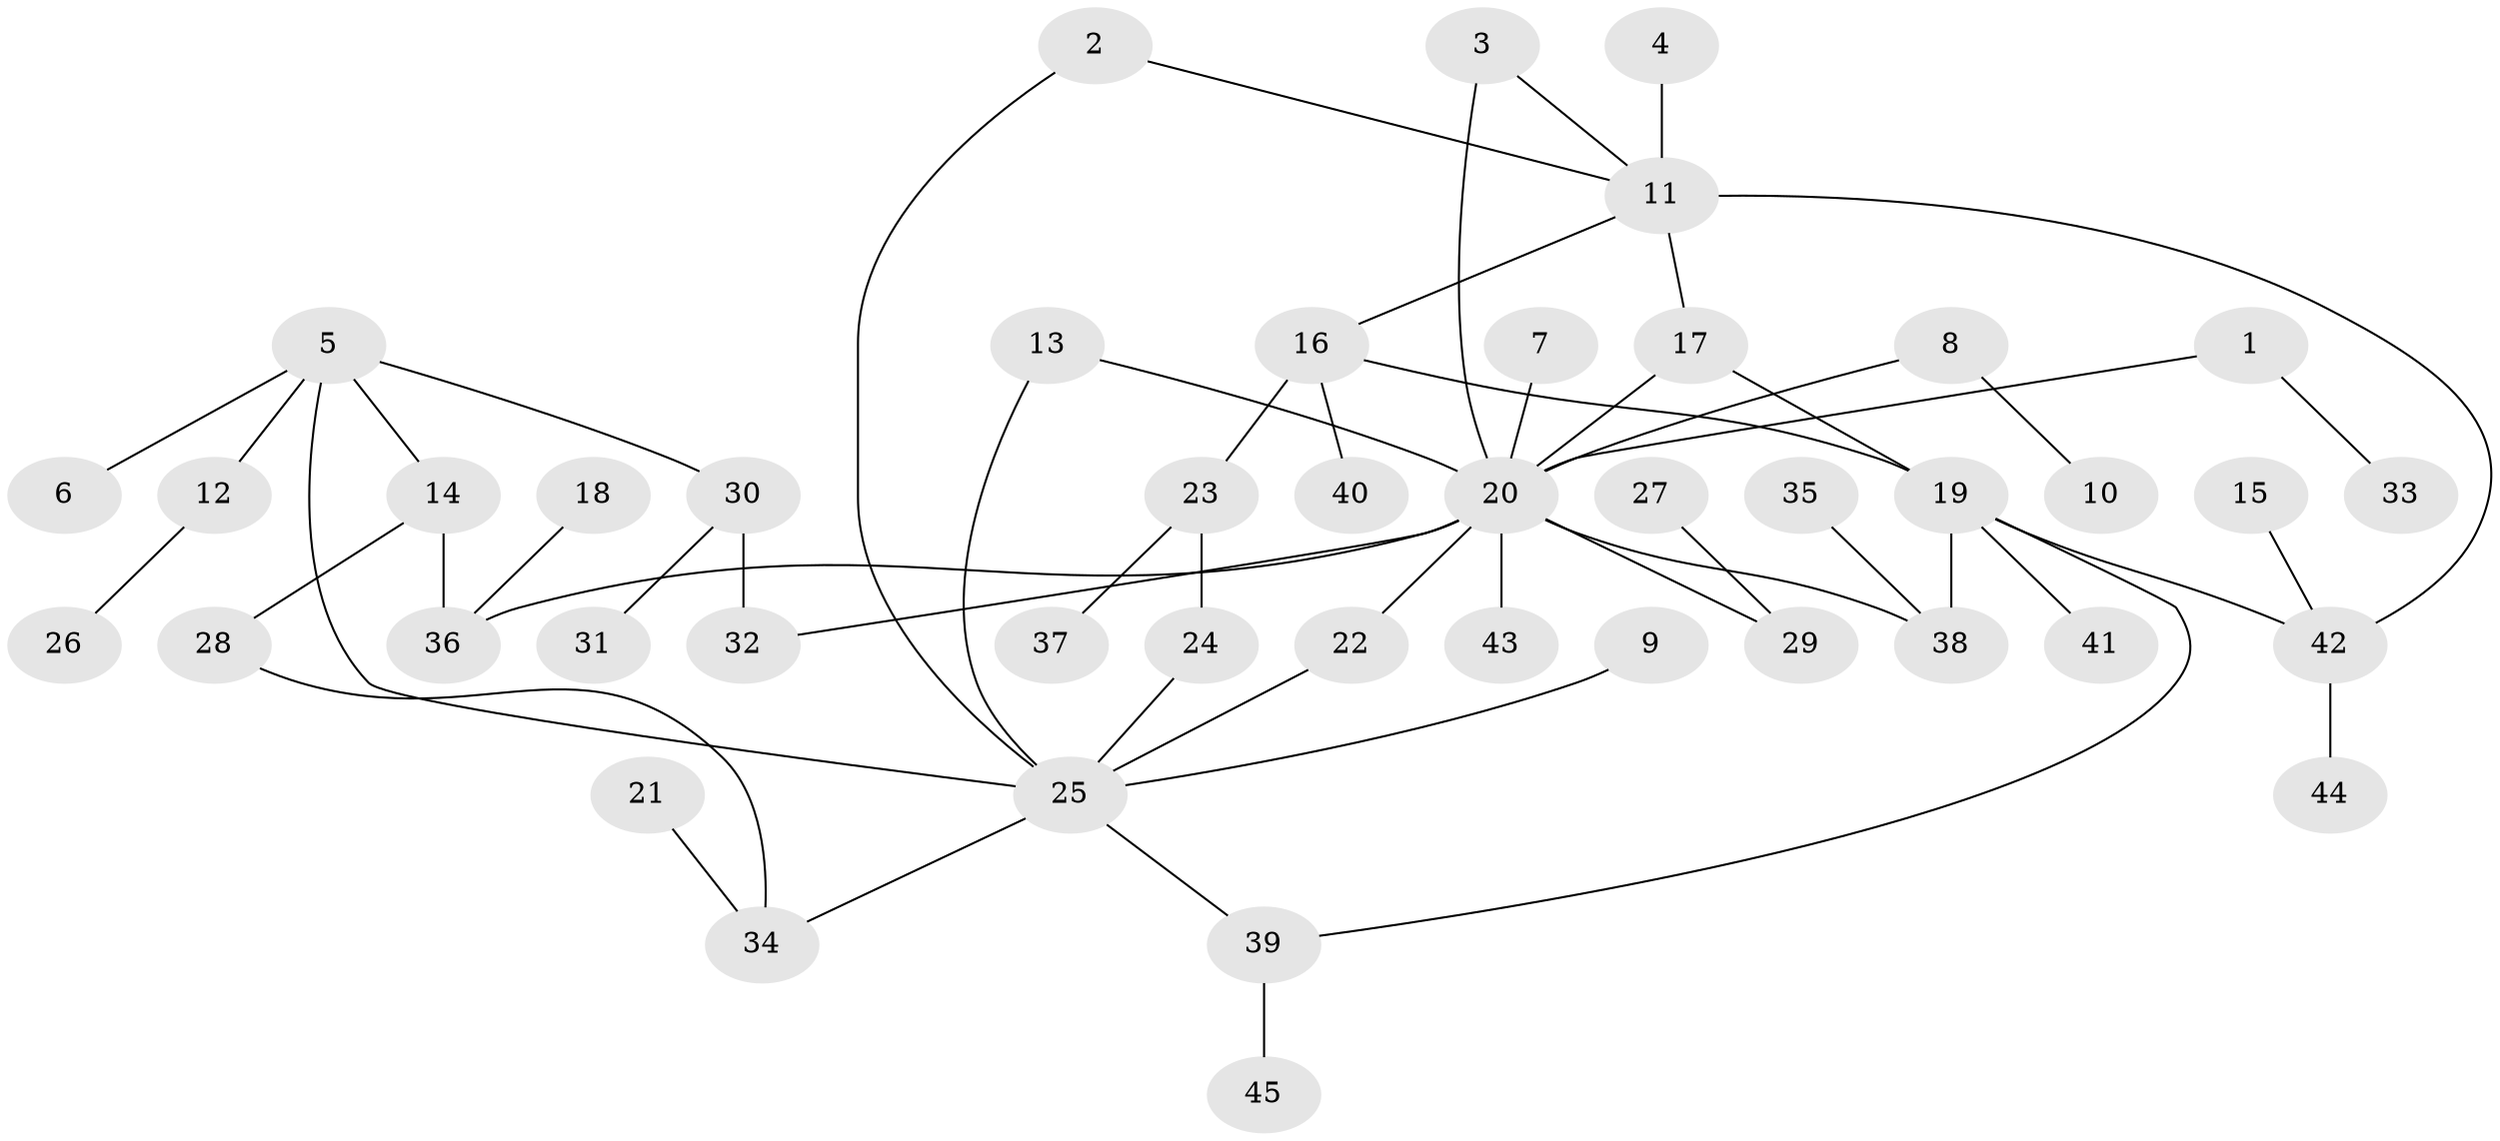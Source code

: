 // original degree distribution, {5: 0.047619047619047616, 15: 0.015873015873015872, 3: 0.12698412698412698, 7: 0.015873015873015872, 2: 0.2857142857142857, 1: 0.4126984126984127, 9: 0.015873015873015872, 6: 0.015873015873015872, 8: 0.015873015873015872, 4: 0.047619047619047616}
// Generated by graph-tools (version 1.1) at 2025/36/03/04/25 23:36:53]
// undirected, 45 vertices, 55 edges
graph export_dot {
  node [color=gray90,style=filled];
  1;
  2;
  3;
  4;
  5;
  6;
  7;
  8;
  9;
  10;
  11;
  12;
  13;
  14;
  15;
  16;
  17;
  18;
  19;
  20;
  21;
  22;
  23;
  24;
  25;
  26;
  27;
  28;
  29;
  30;
  31;
  32;
  33;
  34;
  35;
  36;
  37;
  38;
  39;
  40;
  41;
  42;
  43;
  44;
  45;
  1 -- 20 [weight=1.0];
  1 -- 33 [weight=1.0];
  2 -- 11 [weight=1.0];
  2 -- 25 [weight=1.0];
  3 -- 11 [weight=1.0];
  3 -- 20 [weight=1.0];
  4 -- 11 [weight=1.0];
  5 -- 6 [weight=1.0];
  5 -- 12 [weight=1.0];
  5 -- 14 [weight=1.0];
  5 -- 25 [weight=1.0];
  5 -- 30 [weight=1.0];
  7 -- 20 [weight=1.0];
  8 -- 10 [weight=1.0];
  8 -- 20 [weight=1.0];
  9 -- 25 [weight=1.0];
  11 -- 16 [weight=1.0];
  11 -- 17 [weight=2.0];
  11 -- 42 [weight=1.0];
  12 -- 26 [weight=1.0];
  13 -- 20 [weight=1.0];
  13 -- 25 [weight=1.0];
  14 -- 28 [weight=2.0];
  14 -- 36 [weight=1.0];
  15 -- 42 [weight=1.0];
  16 -- 19 [weight=1.0];
  16 -- 23 [weight=2.0];
  16 -- 40 [weight=1.0];
  17 -- 19 [weight=1.0];
  17 -- 20 [weight=1.0];
  18 -- 36 [weight=1.0];
  19 -- 38 [weight=2.0];
  19 -- 39 [weight=1.0];
  19 -- 41 [weight=1.0];
  19 -- 42 [weight=1.0];
  20 -- 22 [weight=1.0];
  20 -- 29 [weight=1.0];
  20 -- 32 [weight=1.0];
  20 -- 36 [weight=1.0];
  20 -- 38 [weight=1.0];
  20 -- 43 [weight=1.0];
  21 -- 34 [weight=1.0];
  22 -- 25 [weight=1.0];
  23 -- 24 [weight=1.0];
  23 -- 37 [weight=1.0];
  24 -- 25 [weight=1.0];
  25 -- 34 [weight=1.0];
  25 -- 39 [weight=1.0];
  27 -- 29 [weight=1.0];
  28 -- 34 [weight=1.0];
  30 -- 31 [weight=1.0];
  30 -- 32 [weight=1.0];
  35 -- 38 [weight=1.0];
  39 -- 45 [weight=1.0];
  42 -- 44 [weight=1.0];
}
